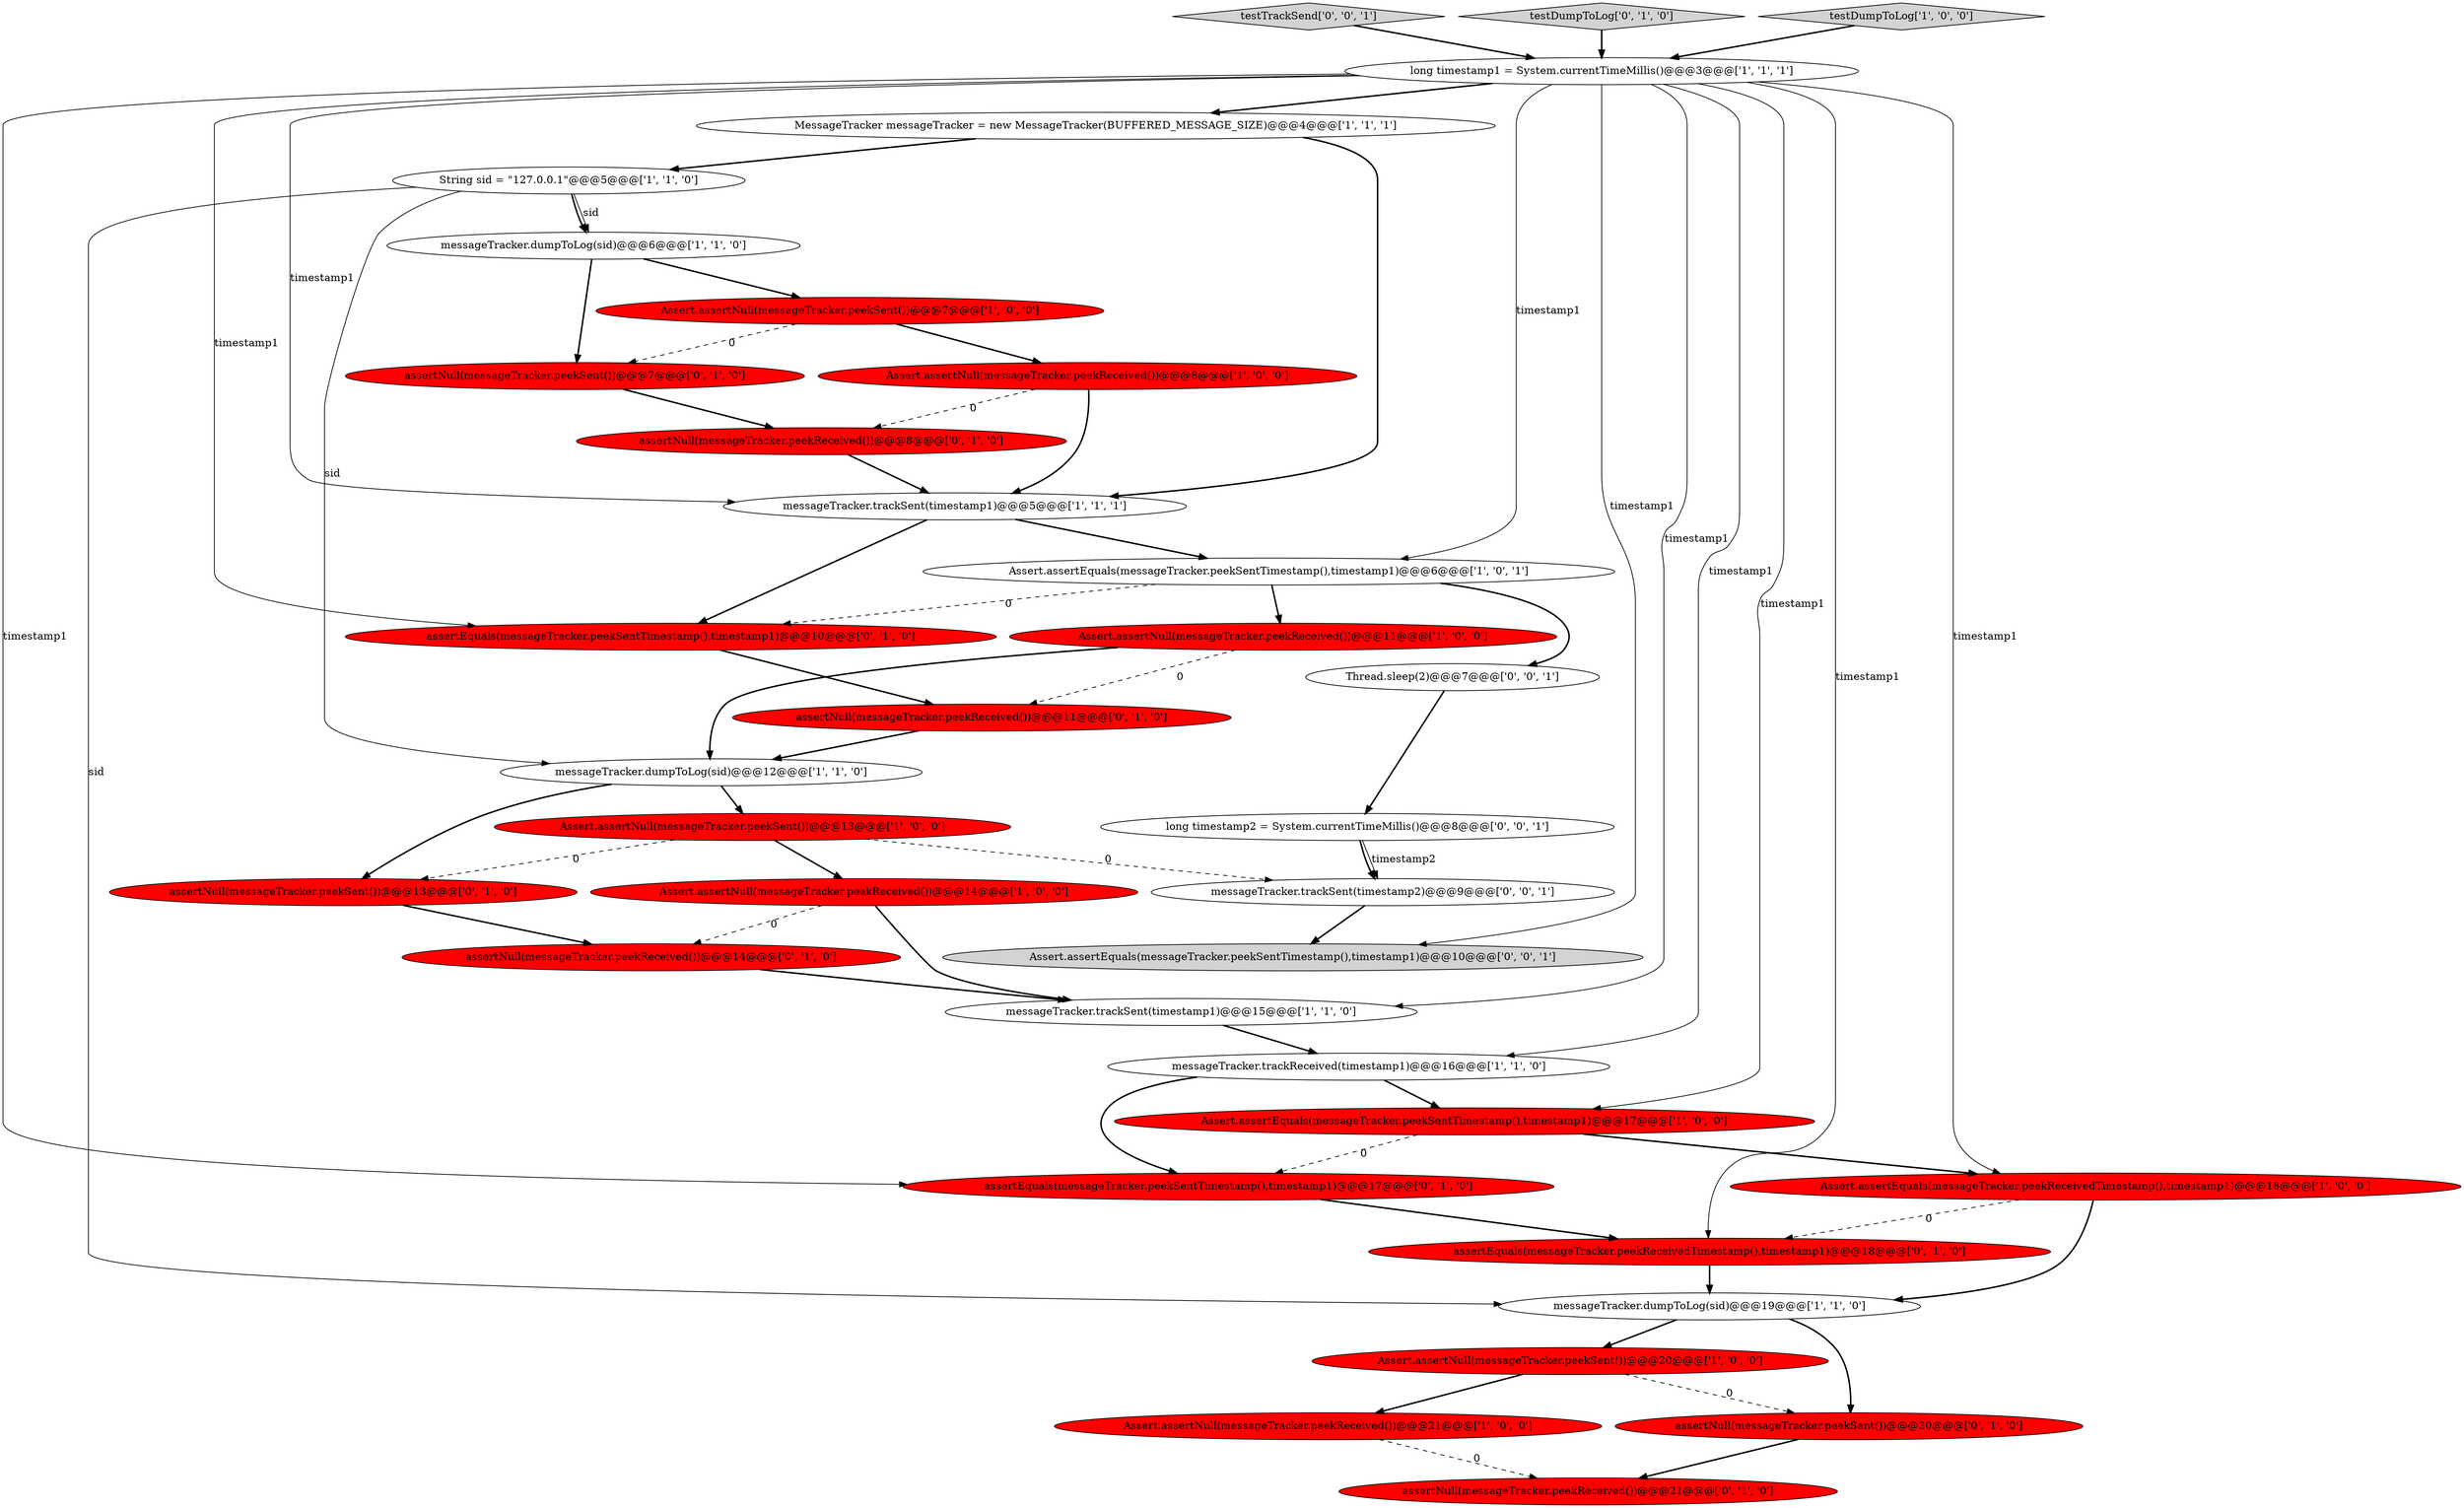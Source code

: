 digraph {
5 [style = filled, label = "messageTracker.trackReceived(timestamp1)@@@16@@@['1', '1', '0']", fillcolor = white, shape = ellipse image = "AAA0AAABBB1BBB"];
27 [style = filled, label = "assertNull(messageTracker.peekReceived())@@@14@@@['0', '1', '0']", fillcolor = red, shape = ellipse image = "AAA1AAABBB2BBB"];
13 [style = filled, label = "Assert.assertNull(messageTracker.peekSent())@@@7@@@['1', '0', '0']", fillcolor = red, shape = ellipse image = "AAA1AAABBB1BBB"];
14 [style = filled, label = "messageTracker.trackSent(timestamp1)@@@15@@@['1', '1', '0']", fillcolor = white, shape = ellipse image = "AAA0AAABBB1BBB"];
4 [style = filled, label = "messageTracker.dumpToLog(sid)@@@19@@@['1', '1', '0']", fillcolor = white, shape = ellipse image = "AAA0AAABBB1BBB"];
33 [style = filled, label = "messageTracker.trackSent(timestamp2)@@@9@@@['0', '0', '1']", fillcolor = white, shape = ellipse image = "AAA0AAABBB3BBB"];
11 [style = filled, label = "MessageTracker messageTracker = new MessageTracker(BUFFERED_MESSAGE_SIZE)@@@4@@@['1', '1', '1']", fillcolor = white, shape = ellipse image = "AAA0AAABBB1BBB"];
34 [style = filled, label = "testTrackSend['0', '0', '1']", fillcolor = lightgray, shape = diamond image = "AAA0AAABBB3BBB"];
10 [style = filled, label = "Assert.assertNull(messageTracker.peekReceived())@@@11@@@['1', '0', '0']", fillcolor = red, shape = ellipse image = "AAA1AAABBB1BBB"];
23 [style = filled, label = "assertEquals(messageTracker.peekSentTimestamp(),timestamp1)@@@17@@@['0', '1', '0']", fillcolor = red, shape = ellipse image = "AAA1AAABBB2BBB"];
20 [style = filled, label = "assertNull(messageTracker.peekReceived())@@@21@@@['0', '1', '0']", fillcolor = red, shape = ellipse image = "AAA1AAABBB2BBB"];
15 [style = filled, label = "String sid = \"127.0.0.1\"@@@5@@@['1', '1', '0']", fillcolor = white, shape = ellipse image = "AAA0AAABBB1BBB"];
35 [style = filled, label = "Thread.sleep(2)@@@7@@@['0', '0', '1']", fillcolor = white, shape = ellipse image = "AAA0AAABBB3BBB"];
29 [style = filled, label = "testDumpToLog['0', '1', '0']", fillcolor = lightgray, shape = diamond image = "AAA0AAABBB2BBB"];
32 [style = filled, label = "long timestamp2 = System.currentTimeMillis()@@@8@@@['0', '0', '1']", fillcolor = white, shape = ellipse image = "AAA0AAABBB3BBB"];
26 [style = filled, label = "assertNull(messageTracker.peekReceived())@@@11@@@['0', '1', '0']", fillcolor = red, shape = ellipse image = "AAA1AAABBB2BBB"];
2 [style = filled, label = "testDumpToLog['1', '0', '0']", fillcolor = lightgray, shape = diamond image = "AAA0AAABBB1BBB"];
16 [style = filled, label = "Assert.assertNull(messageTracker.peekReceived())@@@8@@@['1', '0', '0']", fillcolor = red, shape = ellipse image = "AAA1AAABBB1BBB"];
0 [style = filled, label = "Assert.assertEquals(messageTracker.peekReceivedTimestamp(),timestamp1)@@@18@@@['1', '0', '0']", fillcolor = red, shape = ellipse image = "AAA1AAABBB1BBB"];
24 [style = filled, label = "assertEquals(messageTracker.peekReceivedTimestamp(),timestamp1)@@@18@@@['0', '1', '0']", fillcolor = red, shape = ellipse image = "AAA1AAABBB2BBB"];
8 [style = filled, label = "messageTracker.dumpToLog(sid)@@@6@@@['1', '1', '0']", fillcolor = white, shape = ellipse image = "AAA0AAABBB1BBB"];
17 [style = filled, label = "messageTracker.trackSent(timestamp1)@@@5@@@['1', '1', '1']", fillcolor = white, shape = ellipse image = "AAA0AAABBB1BBB"];
9 [style = filled, label = "Assert.assertNull(messageTracker.peekReceived())@@@14@@@['1', '0', '0']", fillcolor = red, shape = ellipse image = "AAA1AAABBB1BBB"];
7 [style = filled, label = "Assert.assertNull(messageTracker.peekSent())@@@13@@@['1', '0', '0']", fillcolor = red, shape = ellipse image = "AAA1AAABBB1BBB"];
3 [style = filled, label = "Assert.assertEquals(messageTracker.peekSentTimestamp(),timestamp1)@@@17@@@['1', '0', '0']", fillcolor = red, shape = ellipse image = "AAA1AAABBB1BBB"];
6 [style = filled, label = "Assert.assertNull(messageTracker.peekSent())@@@20@@@['1', '0', '0']", fillcolor = red, shape = ellipse image = "AAA1AAABBB1BBB"];
28 [style = filled, label = "assertNull(messageTracker.peekSent())@@@7@@@['0', '1', '0']", fillcolor = red, shape = ellipse image = "AAA1AAABBB2BBB"];
12 [style = filled, label = "Assert.assertEquals(messageTracker.peekSentTimestamp(),timestamp1)@@@6@@@['1', '0', '1']", fillcolor = white, shape = ellipse image = "AAA0AAABBB1BBB"];
21 [style = filled, label = "assertNull(messageTracker.peekSent())@@@20@@@['0', '1', '0']", fillcolor = red, shape = ellipse image = "AAA1AAABBB2BBB"];
1 [style = filled, label = "Assert.assertNull(messageTracker.peekReceived())@@@21@@@['1', '0', '0']", fillcolor = red, shape = ellipse image = "AAA1AAABBB1BBB"];
30 [style = filled, label = "assertNull(messageTracker.peekReceived())@@@8@@@['0', '1', '0']", fillcolor = red, shape = ellipse image = "AAA1AAABBB2BBB"];
31 [style = filled, label = "Assert.assertEquals(messageTracker.peekSentTimestamp(),timestamp1)@@@10@@@['0', '0', '1']", fillcolor = lightgray, shape = ellipse image = "AAA0AAABBB3BBB"];
25 [style = filled, label = "assertNull(messageTracker.peekSent())@@@13@@@['0', '1', '0']", fillcolor = red, shape = ellipse image = "AAA1AAABBB2BBB"];
22 [style = filled, label = "assertEquals(messageTracker.peekSentTimestamp(),timestamp1)@@@10@@@['0', '1', '0']", fillcolor = red, shape = ellipse image = "AAA1AAABBB2BBB"];
18 [style = filled, label = "long timestamp1 = System.currentTimeMillis()@@@3@@@['1', '1', '1']", fillcolor = white, shape = ellipse image = "AAA0AAABBB1BBB"];
19 [style = filled, label = "messageTracker.dumpToLog(sid)@@@12@@@['1', '1', '0']", fillcolor = white, shape = ellipse image = "AAA0AAABBB1BBB"];
5->3 [style = bold, label=""];
22->26 [style = bold, label=""];
6->21 [style = dashed, label="0"];
8->28 [style = bold, label=""];
18->17 [style = solid, label="timestamp1"];
18->0 [style = solid, label="timestamp1"];
30->17 [style = bold, label=""];
18->14 [style = solid, label="timestamp1"];
27->14 [style = bold, label=""];
28->30 [style = bold, label=""];
5->23 [style = bold, label=""];
4->6 [style = bold, label=""];
15->8 [style = solid, label="sid"];
15->19 [style = solid, label="sid"];
15->4 [style = solid, label="sid"];
10->19 [style = bold, label=""];
18->11 [style = bold, label=""];
4->21 [style = bold, label=""];
34->18 [style = bold, label=""];
18->31 [style = solid, label="timestamp1"];
35->32 [style = bold, label=""];
2->18 [style = bold, label=""];
9->27 [style = dashed, label="0"];
18->5 [style = solid, label="timestamp1"];
16->17 [style = bold, label=""];
12->35 [style = bold, label=""];
17->22 [style = bold, label=""];
26->19 [style = bold, label=""];
18->12 [style = solid, label="timestamp1"];
13->16 [style = bold, label=""];
32->33 [style = bold, label=""];
3->0 [style = bold, label=""];
11->15 [style = bold, label=""];
19->25 [style = bold, label=""];
29->18 [style = bold, label=""];
18->22 [style = solid, label="timestamp1"];
1->20 [style = dashed, label="0"];
7->9 [style = bold, label=""];
25->27 [style = bold, label=""];
6->1 [style = bold, label=""];
13->28 [style = dashed, label="0"];
3->23 [style = dashed, label="0"];
23->24 [style = bold, label=""];
17->12 [style = bold, label=""];
12->10 [style = bold, label=""];
24->4 [style = bold, label=""];
21->20 [style = bold, label=""];
10->26 [style = dashed, label="0"];
16->30 [style = dashed, label="0"];
0->4 [style = bold, label=""];
18->3 [style = solid, label="timestamp1"];
12->22 [style = dashed, label="0"];
18->23 [style = solid, label="timestamp1"];
9->14 [style = bold, label=""];
32->33 [style = solid, label="timestamp2"];
7->25 [style = dashed, label="0"];
33->31 [style = bold, label=""];
0->24 [style = dashed, label="0"];
11->17 [style = bold, label=""];
7->33 [style = dashed, label="0"];
19->7 [style = bold, label=""];
18->24 [style = solid, label="timestamp1"];
15->8 [style = bold, label=""];
8->13 [style = bold, label=""];
14->5 [style = bold, label=""];
}
